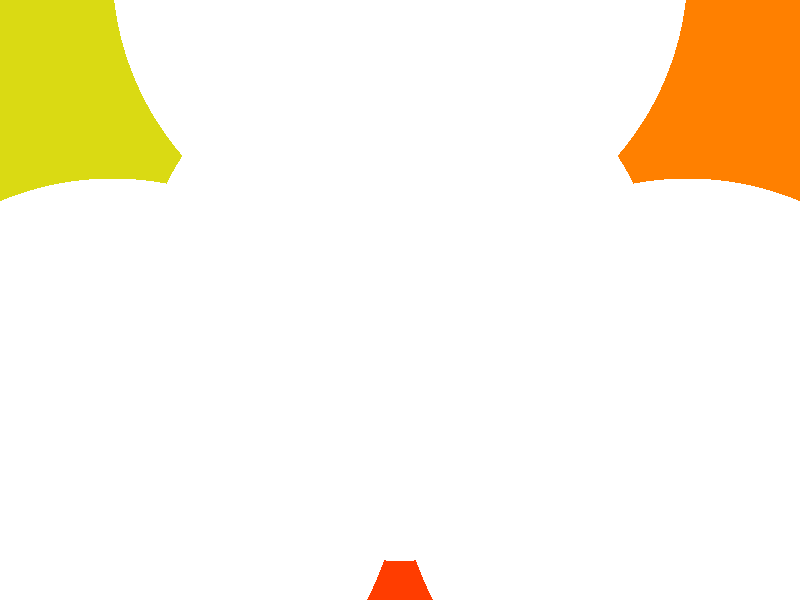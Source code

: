 //  4 sphere Chaotic Scattering experiment.
//  Copyright (C) R Radev
//  10.Jan.2002

#version 3.7;

global_settings{
    max_trace_level  256      
    assumed_gamma 2.2
}



#include "colors.inc"


#declare R = 3.00000;  // sphere radius

#declare aa = 100.0;
#declare bb = 30.0;


#if (frame_number <= 600)    // Sphere rotation
    #local RRR = 180*(600-frame_number)/600;
#end

#if (frame_number > 600)
    #local RRR = 0;
#end


#if (frame_number <= 600)
	#local aaa = 40; // camera location
	#local bbb = 10 + (20/600  * frame_number);  // camera zoom 
	#local ccc = 0 ;                             // look_at point
	#local vvv = 0 ;                             // look_at point
#end



#if ((frame_number >  600)&(frame_number <= 800))  // Change numbers below to find interesting points.
	#local aaa = 40 - 32*(frame_number-600)/200;
	#local bbb = bb / pow(2, ((frame_number-600)*0.01));
    #local ccc = 0.0;
    #local vvv = 0.0;
#end

#if ((frame_number > 800)&(frame_number <=1000))
    #local aaa = 8 - 7.5*(frame_number-800)/200;
    #local bbb = bb / 4;
    #local ccc = -0.490784467761 * (frame_number-800)/200;
    #local vvv = -1.002277127387 * (frame_number-800)/200;
#end 

#if (frame_number > 1000)
    #local aaa = 0.5;
    #local bbb = bb / pow(2, ((frame_number-800)*0.01));
    //#local bbb = bb/0.8;
    #local ccc = -0.490784467761;       // magic points
    #local vvv = -1.002277127387;
#end


            
#declare TT  = 1.414213562373095048801688724209;   // sqrt(2)          
#declare CRadius = R * TT;


#declare CameraLocation = <-aaa,-aaa,-aaa> ;


#declare Camera_1 = camera {
                angle bbb
                sky z
                right    -x*image_width/image_height
                location  CameraLocation
			    look_at   <-vvv, vvv, ccc>  // First sphere center.
}

camera{Camera_1}



#declare DefaultFinish = finish {
  ambient 0.0
  diffuse 0.00
  //specular 1.0
  roughness 0.000001
  metallic
  reflection {1.0 metallic 1.0} ambient 0 diffuse 0
}

#declare PlaneFinish = finish {
  ambient 0.6 
  diffuse 0.2  
  reflection 0.0 
  brilliance 0.3 
  specular 0.4
}

#declare Sphere_Color = color rgb <1.0, 1.0, 1.0> ;
                                                         
                                                 
union {
    sphere {
       <0,0,0>, CRadius translate <R,R,R> 
    }
    sphere {
       <0,0,0>, CRadius translate <R,-R,-R> 
    }
    sphere {
       <0,0,0>, CRadius translate <-R,R,-R> 
    }
    sphere {
       <0,0,0>, CRadius translate <-R,-R,R> 
    }
    pigment { Sphere_Color } finish { DefaultFinish }
    rotate <0,RRR,0>
}




#declare RR = 10000;
#declare IN = 0.9;
                                  

#declare Lightplane1 = plane { <-RR,-RR,-RR>, 1
	pigment { Scarlet }
	finish { PlaneFinish }
}

#declare Lightplane2 = plane { <-RR,RR,RR> , 1
	pigment { BrightGold }
    finish { PlaneFinish }
}

#declare Lightplane3 = plane {<RR,-RR,RR>, 1
	pigment { Orange }
    finish { PlaneFinish }
}

#declare Lightplane4 = plane { <RR,RR,-RR>, 1
	pigment { OrangeRed }
    finish { PlaneFinish }
}

union {
    light_source {
        <-RR,-RR,-RR>
        color rgb < IN, IN, IN >
        looks_like { Lightplane1 }
        photons {refraction off reflection on}
    }
    light_source {
        <-RR,RR,RR>
        color rgb < IN, IN, IN >
        looks_like { Lightplane2 }
        photons {refraction off reflection on}
    }
    light_source {
        <RR,-RR,RR>
        color rgb < IN, IN, IN >
        looks_like { Lightplane3 }
        photons {refraction off reflection on}
    }
    light_source {
        <RR,RR,-RR>
        color rgb < IN, IN, IN >
        looks_like { Lightplane4 }
        photons {refraction off reflection on}
    }
}
              
